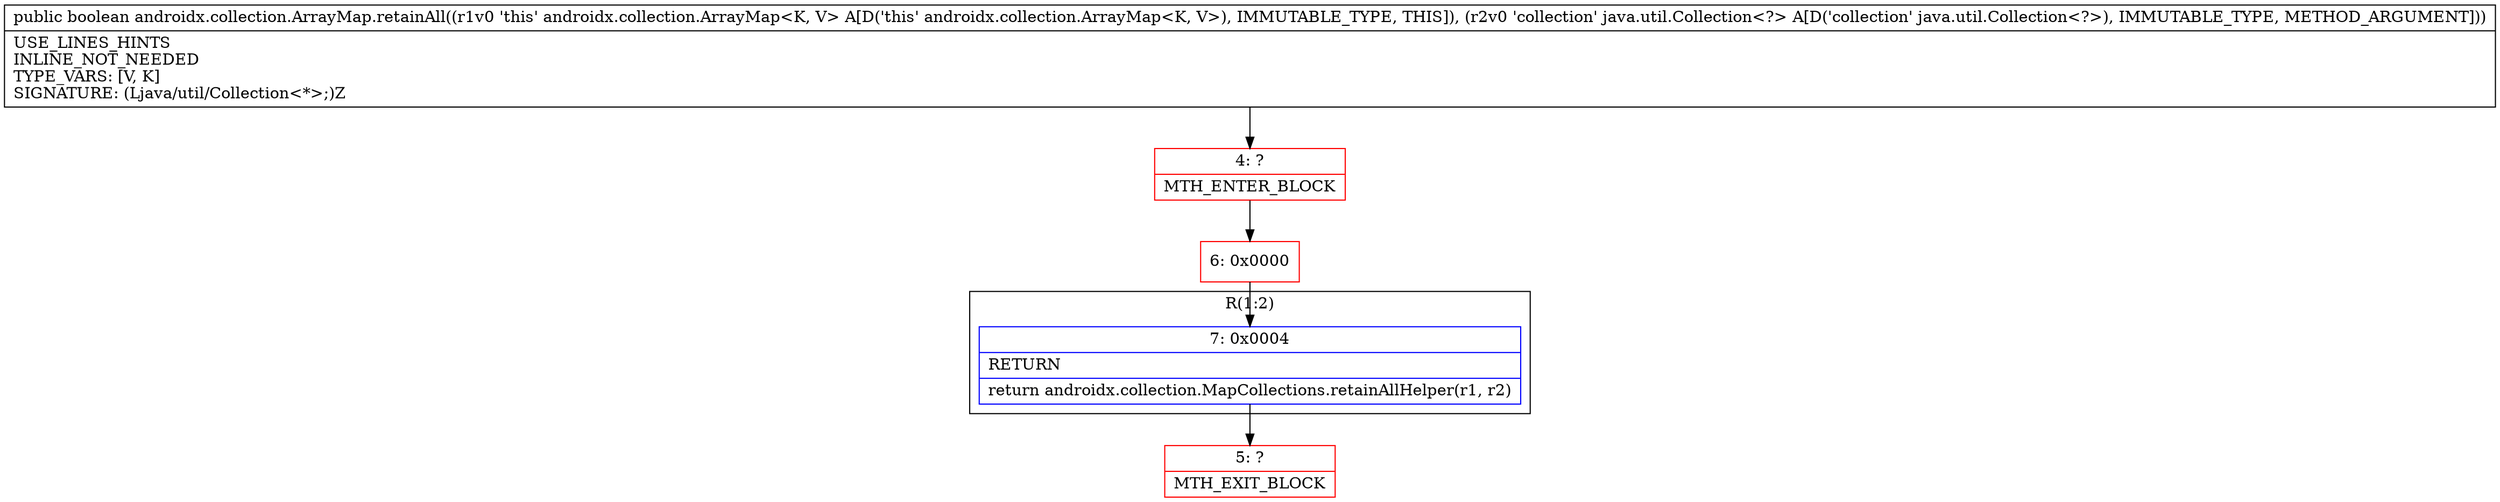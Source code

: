 digraph "CFG forandroidx.collection.ArrayMap.retainAll(Ljava\/util\/Collection;)Z" {
subgraph cluster_Region_368852799 {
label = "R(1:2)";
node [shape=record,color=blue];
Node_7 [shape=record,label="{7\:\ 0x0004|RETURN\l|return androidx.collection.MapCollections.retainAllHelper(r1, r2)\l}"];
}
Node_4 [shape=record,color=red,label="{4\:\ ?|MTH_ENTER_BLOCK\l}"];
Node_6 [shape=record,color=red,label="{6\:\ 0x0000}"];
Node_5 [shape=record,color=red,label="{5\:\ ?|MTH_EXIT_BLOCK\l}"];
MethodNode[shape=record,label="{public boolean androidx.collection.ArrayMap.retainAll((r1v0 'this' androidx.collection.ArrayMap\<K, V\> A[D('this' androidx.collection.ArrayMap\<K, V\>), IMMUTABLE_TYPE, THIS]), (r2v0 'collection' java.util.Collection\<?\> A[D('collection' java.util.Collection\<?\>), IMMUTABLE_TYPE, METHOD_ARGUMENT]))  | USE_LINES_HINTS\lINLINE_NOT_NEEDED\lTYPE_VARS: [V, K]\lSIGNATURE: (Ljava\/util\/Collection\<*\>;)Z\l}"];
MethodNode -> Node_4;Node_7 -> Node_5;
Node_4 -> Node_6;
Node_6 -> Node_7;
}

